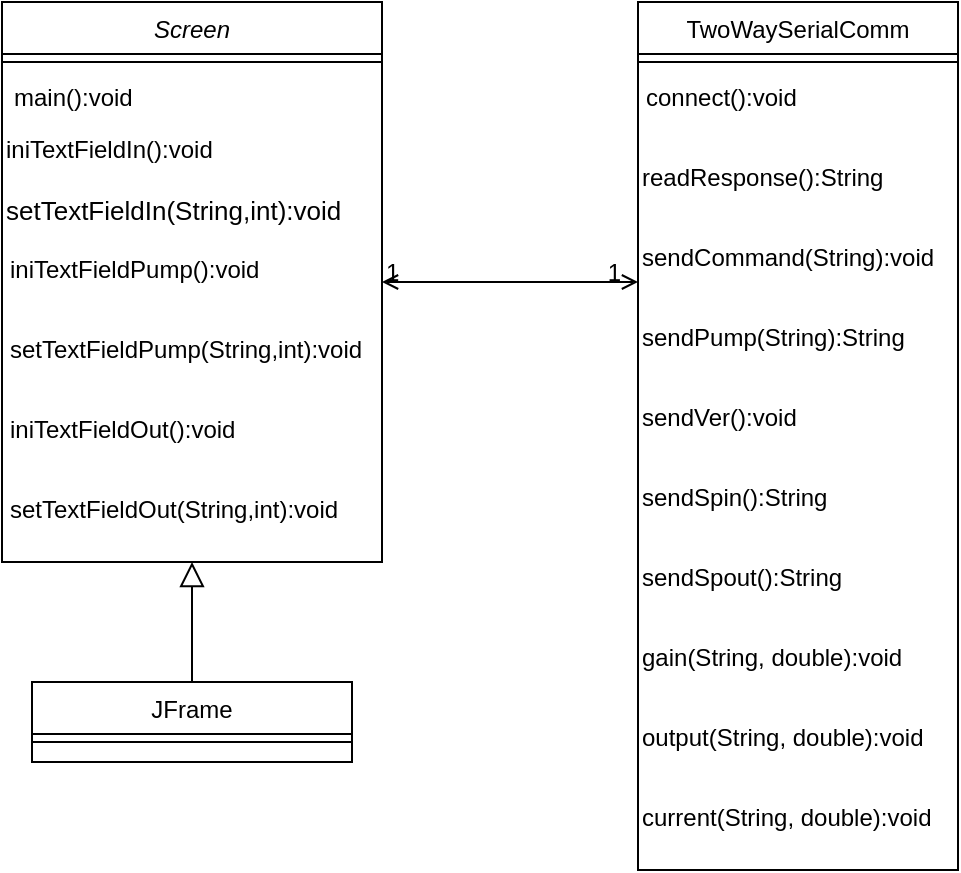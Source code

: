 <mxfile version="23.1.6" type="device">
  <diagram id="C5RBs43oDa-KdzZeNtuy" name="Page-1">
    <mxGraphModel dx="1060" dy="687" grid="1" gridSize="10" guides="1" tooltips="1" connect="1" arrows="1" fold="1" page="1" pageScale="1" pageWidth="827" pageHeight="1169" math="0" shadow="0">
      <root>
        <mxCell id="WIyWlLk6GJQsqaUBKTNV-0" />
        <mxCell id="WIyWlLk6GJQsqaUBKTNV-1" parent="WIyWlLk6GJQsqaUBKTNV-0" />
        <mxCell id="zkfFHV4jXpPFQw0GAbJ--0" value="Screen" style="swimlane;fontStyle=2;align=center;verticalAlign=top;childLayout=stackLayout;horizontal=1;startSize=26;horizontalStack=0;resizeParent=1;resizeLast=0;collapsible=1;marginBottom=0;rounded=0;shadow=0;strokeWidth=1;" parent="WIyWlLk6GJQsqaUBKTNV-1" vertex="1">
          <mxGeometry x="190" y="120" width="190" height="280" as="geometry">
            <mxRectangle x="230" y="140" width="160" height="26" as="alternateBounds" />
          </mxGeometry>
        </mxCell>
        <mxCell id="zkfFHV4jXpPFQw0GAbJ--4" value="" style="line;html=1;strokeWidth=1;align=left;verticalAlign=middle;spacingTop=-1;spacingLeft=3;spacingRight=3;rotatable=0;labelPosition=right;points=[];portConstraint=eastwest;" parent="zkfFHV4jXpPFQw0GAbJ--0" vertex="1">
          <mxGeometry y="26" width="190" height="8" as="geometry" />
        </mxCell>
        <mxCell id="zkfFHV4jXpPFQw0GAbJ--5" value="main():void" style="text;align=left;verticalAlign=top;spacingLeft=4;spacingRight=4;overflow=hidden;rotatable=0;points=[[0,0.5],[1,0.5]];portConstraint=eastwest;fontSize=12;" parent="zkfFHV4jXpPFQw0GAbJ--0" vertex="1">
          <mxGeometry y="34" width="190" height="26" as="geometry" />
        </mxCell>
        <mxCell id="e8-VoA4X-CUjs1Hu8N__-1" value="&lt;font style=&quot;font-size: 12px;&quot;&gt;iniTextFieldIn():void&lt;/font&gt;" style="text;whiteSpace=wrap;html=1;" vertex="1" parent="zkfFHV4jXpPFQw0GAbJ--0">
          <mxGeometry y="60" width="190" height="30" as="geometry" />
        </mxCell>
        <mxCell id="e8-VoA4X-CUjs1Hu8N__-2" value="&lt;font style=&quot;font-size: 13px;&quot;&gt;setTextFieldIn(String,int):void&lt;/font&gt;" style="text;whiteSpace=wrap;html=1;" vertex="1" parent="zkfFHV4jXpPFQw0GAbJ--0">
          <mxGeometry y="90" width="190" height="30" as="geometry" />
        </mxCell>
        <mxCell id="e8-VoA4X-CUjs1Hu8N__-4" value="&lt;span style=&quot;background-color:#ffffff;padding:0px 0px 0px 2px;&quot;&gt;&lt;span style=&quot;color: rgb(0, 0, 0); background-color: rgb(255, 255, 255);&quot;&gt;&lt;span style=&quot;color: rgb(0, 0, 0);&quot;&gt;&lt;font style=&quot;font-size: 12px;&quot;&gt;iniTextFieldPump():void&lt;/font&gt;&lt;/span&gt;&lt;/span&gt;&lt;/span&gt;" style="text;whiteSpace=wrap;html=1;" vertex="1" parent="zkfFHV4jXpPFQw0GAbJ--0">
          <mxGeometry y="120" width="190" height="40" as="geometry" />
        </mxCell>
        <mxCell id="e8-VoA4X-CUjs1Hu8N__-5" value="&lt;span style=&quot;padding: 0px 0px 0px 2px;&quot;&gt;&lt;span style=&quot;color: rgb(0, 0, 0); background-color: rgb(255, 255, 255);&quot;&gt;&lt;font size=&quot;1&quot; style=&quot;&quot; face=&quot;Helvetica&quot;&gt;&lt;span style=&quot;color: rgb(0, 0, 0);&quot;&gt;&lt;/span&gt;&lt;span style=&quot;color: rgb(0, 0, 0); font-size: 12px;&quot;&gt;setTextFieldPump(String,int):void&lt;/span&gt;&lt;/font&gt;&lt;/span&gt;&lt;/span&gt;" style="text;whiteSpace=wrap;html=1;" vertex="1" parent="zkfFHV4jXpPFQw0GAbJ--0">
          <mxGeometry y="160" width="190" height="40" as="geometry" />
        </mxCell>
        <mxCell id="e8-VoA4X-CUjs1Hu8N__-6" value="&lt;span style=&quot;padding: 0px 0px 0px 2px;&quot;&gt;&lt;span style=&quot;color: rgb(0, 0, 0);&quot;&gt;&lt;span style=&quot;color: rgb(0, 0, 0);&quot;&gt;&lt;font style=&quot;font-size: 12px;&quot; face=&quot;Helvetica&quot;&gt;iniTextFieldOut():void&lt;/font&gt;&lt;/span&gt;&lt;/span&gt;&lt;/span&gt;" style="text;whiteSpace=wrap;html=1;" vertex="1" parent="zkfFHV4jXpPFQw0GAbJ--0">
          <mxGeometry y="200" width="190" height="40" as="geometry" />
        </mxCell>
        <mxCell id="e8-VoA4X-CUjs1Hu8N__-7" value="&lt;span style=&quot;padding: 0px 0px 0px 2px;&quot;&gt;&lt;span style=&quot;color: rgb(0, 0, 0);&quot;&gt;&lt;font size=&quot;1&quot;&gt;&lt;span style=&quot;color: rgb(0, 0, 0);&quot;&gt;&lt;/span&gt;&lt;span style=&quot;color: rgb(0, 0, 0); font-size: 12px;&quot;&gt;setTextFieldOut(String,int):void&lt;/span&gt;&lt;/font&gt;&lt;/span&gt;&lt;/span&gt;" style="text;whiteSpace=wrap;html=1;" vertex="1" parent="zkfFHV4jXpPFQw0GAbJ--0">
          <mxGeometry y="240" width="190" height="40" as="geometry" />
        </mxCell>
        <mxCell id="zkfFHV4jXpPFQw0GAbJ--6" value="JFrame" style="swimlane;fontStyle=0;align=center;verticalAlign=top;childLayout=stackLayout;horizontal=1;startSize=26;horizontalStack=0;resizeParent=1;resizeLast=0;collapsible=1;marginBottom=0;rounded=0;shadow=0;strokeWidth=1;" parent="WIyWlLk6GJQsqaUBKTNV-1" vertex="1">
          <mxGeometry x="205" y="460" width="160" height="40" as="geometry">
            <mxRectangle x="130" y="380" width="160" height="26" as="alternateBounds" />
          </mxGeometry>
        </mxCell>
        <mxCell id="zkfFHV4jXpPFQw0GAbJ--9" value="" style="line;html=1;strokeWidth=1;align=left;verticalAlign=middle;spacingTop=-1;spacingLeft=3;spacingRight=3;rotatable=0;labelPosition=right;points=[];portConstraint=eastwest;" parent="zkfFHV4jXpPFQw0GAbJ--6" vertex="1">
          <mxGeometry y="26" width="160" height="8" as="geometry" />
        </mxCell>
        <mxCell id="zkfFHV4jXpPFQw0GAbJ--12" value="" style="endArrow=block;endSize=10;endFill=0;shadow=0;strokeWidth=1;rounded=0;edgeStyle=elbowEdgeStyle;elbow=vertical;" parent="WIyWlLk6GJQsqaUBKTNV-1" source="zkfFHV4jXpPFQw0GAbJ--6" target="zkfFHV4jXpPFQw0GAbJ--0" edge="1">
          <mxGeometry width="160" relative="1" as="geometry">
            <mxPoint x="200" y="203" as="sourcePoint" />
            <mxPoint x="200" y="203" as="targetPoint" />
          </mxGeometry>
        </mxCell>
        <mxCell id="zkfFHV4jXpPFQw0GAbJ--17" value="TwoWaySerialComm" style="swimlane;fontStyle=0;align=center;verticalAlign=top;childLayout=stackLayout;horizontal=1;startSize=26;horizontalStack=0;resizeParent=1;resizeLast=0;collapsible=1;marginBottom=0;rounded=0;shadow=0;strokeWidth=1;" parent="WIyWlLk6GJQsqaUBKTNV-1" vertex="1">
          <mxGeometry x="508" y="120" width="160" height="434" as="geometry">
            <mxRectangle x="550" y="140" width="160" height="26" as="alternateBounds" />
          </mxGeometry>
        </mxCell>
        <mxCell id="zkfFHV4jXpPFQw0GAbJ--23" value="" style="line;html=1;strokeWidth=1;align=left;verticalAlign=middle;spacingTop=-1;spacingLeft=3;spacingRight=3;rotatable=0;labelPosition=right;points=[];portConstraint=eastwest;" parent="zkfFHV4jXpPFQw0GAbJ--17" vertex="1">
          <mxGeometry y="26" width="160" height="8" as="geometry" />
        </mxCell>
        <mxCell id="e8-VoA4X-CUjs1Hu8N__-10" value="&lt;span style=&quot;padding: 0px 0px 0px 2px;&quot;&gt;&lt;span style=&quot;color: rgb(0, 0, 0);&quot;&gt;&lt;font face=&quot;Helvetica&quot; style=&quot;&quot; size=&quot;1&quot;&gt;&lt;span style=&quot;color: rgb(0, 0, 0);&quot;&gt;&lt;/span&gt;&lt;span style=&quot;color: rgb(0, 0, 0); font-size: 12px;&quot;&gt;connect():void&lt;/span&gt;&lt;/font&gt;&lt;/span&gt;&lt;/span&gt;" style="text;whiteSpace=wrap;html=1;" vertex="1" parent="zkfFHV4jXpPFQw0GAbJ--17">
          <mxGeometry y="34" width="160" height="40" as="geometry" />
        </mxCell>
        <mxCell id="e8-VoA4X-CUjs1Hu8N__-11" value="readResponse():String" style="text;whiteSpace=wrap;" vertex="1" parent="zkfFHV4jXpPFQw0GAbJ--17">
          <mxGeometry y="74" width="160" height="40" as="geometry" />
        </mxCell>
        <mxCell id="e8-VoA4X-CUjs1Hu8N__-12" value="sendCommand(String):void" style="text;whiteSpace=wrap;" vertex="1" parent="zkfFHV4jXpPFQw0GAbJ--17">
          <mxGeometry y="114" width="160" height="40" as="geometry" />
        </mxCell>
        <mxCell id="e8-VoA4X-CUjs1Hu8N__-13" value="sendPump(String):String" style="text;whiteSpace=wrap;" vertex="1" parent="zkfFHV4jXpPFQw0GAbJ--17">
          <mxGeometry y="154" width="160" height="40" as="geometry" />
        </mxCell>
        <mxCell id="e8-VoA4X-CUjs1Hu8N__-14" value="sendVer():void" style="text;whiteSpace=wrap;" vertex="1" parent="zkfFHV4jXpPFQw0GAbJ--17">
          <mxGeometry y="194" width="160" height="40" as="geometry" />
        </mxCell>
        <mxCell id="e8-VoA4X-CUjs1Hu8N__-15" value="sendSpin():String" style="text;whiteSpace=wrap;" vertex="1" parent="zkfFHV4jXpPFQw0GAbJ--17">
          <mxGeometry y="234" width="160" height="40" as="geometry" />
        </mxCell>
        <mxCell id="e8-VoA4X-CUjs1Hu8N__-16" value="sendSpout():String" style="text;whiteSpace=wrap;" vertex="1" parent="zkfFHV4jXpPFQw0GAbJ--17">
          <mxGeometry y="274" width="160" height="40" as="geometry" />
        </mxCell>
        <mxCell id="e8-VoA4X-CUjs1Hu8N__-17" value="gain(String, double):void" style="text;whiteSpace=wrap;" vertex="1" parent="zkfFHV4jXpPFQw0GAbJ--17">
          <mxGeometry y="314" width="160" height="40" as="geometry" />
        </mxCell>
        <mxCell id="e8-VoA4X-CUjs1Hu8N__-18" value="output(String, double):void" style="text;whiteSpace=wrap;" vertex="1" parent="zkfFHV4jXpPFQw0GAbJ--17">
          <mxGeometry y="354" width="160" height="40" as="geometry" />
        </mxCell>
        <mxCell id="e8-VoA4X-CUjs1Hu8N__-19" value="current(String, double):void" style="text;whiteSpace=wrap;" vertex="1" parent="zkfFHV4jXpPFQw0GAbJ--17">
          <mxGeometry y="394" width="160" height="40" as="geometry" />
        </mxCell>
        <mxCell id="zkfFHV4jXpPFQw0GAbJ--26" value="" style="endArrow=open;shadow=0;strokeWidth=1;rounded=0;endFill=1;edgeStyle=elbowEdgeStyle;elbow=vertical;startArrow=open;startFill=0;" parent="WIyWlLk6GJQsqaUBKTNV-1" source="zkfFHV4jXpPFQw0GAbJ--0" target="zkfFHV4jXpPFQw0GAbJ--17" edge="1">
          <mxGeometry x="0.5" y="41" relative="1" as="geometry">
            <mxPoint x="380" y="192" as="sourcePoint" />
            <mxPoint x="540" y="192" as="targetPoint" />
            <mxPoint x="-40" y="32" as="offset" />
          </mxGeometry>
        </mxCell>
        <mxCell id="zkfFHV4jXpPFQw0GAbJ--27" value="1" style="resizable=0;align=left;verticalAlign=bottom;labelBackgroundColor=none;fontSize=12;" parent="zkfFHV4jXpPFQw0GAbJ--26" connectable="0" vertex="1">
          <mxGeometry x="-1" relative="1" as="geometry">
            <mxPoint y="4" as="offset" />
          </mxGeometry>
        </mxCell>
        <mxCell id="zkfFHV4jXpPFQw0GAbJ--28" value="1" style="resizable=0;align=right;verticalAlign=bottom;labelBackgroundColor=none;fontSize=12;" parent="zkfFHV4jXpPFQw0GAbJ--26" connectable="0" vertex="1">
          <mxGeometry x="1" relative="1" as="geometry">
            <mxPoint x="-7" y="4" as="offset" />
          </mxGeometry>
        </mxCell>
      </root>
    </mxGraphModel>
  </diagram>
</mxfile>
